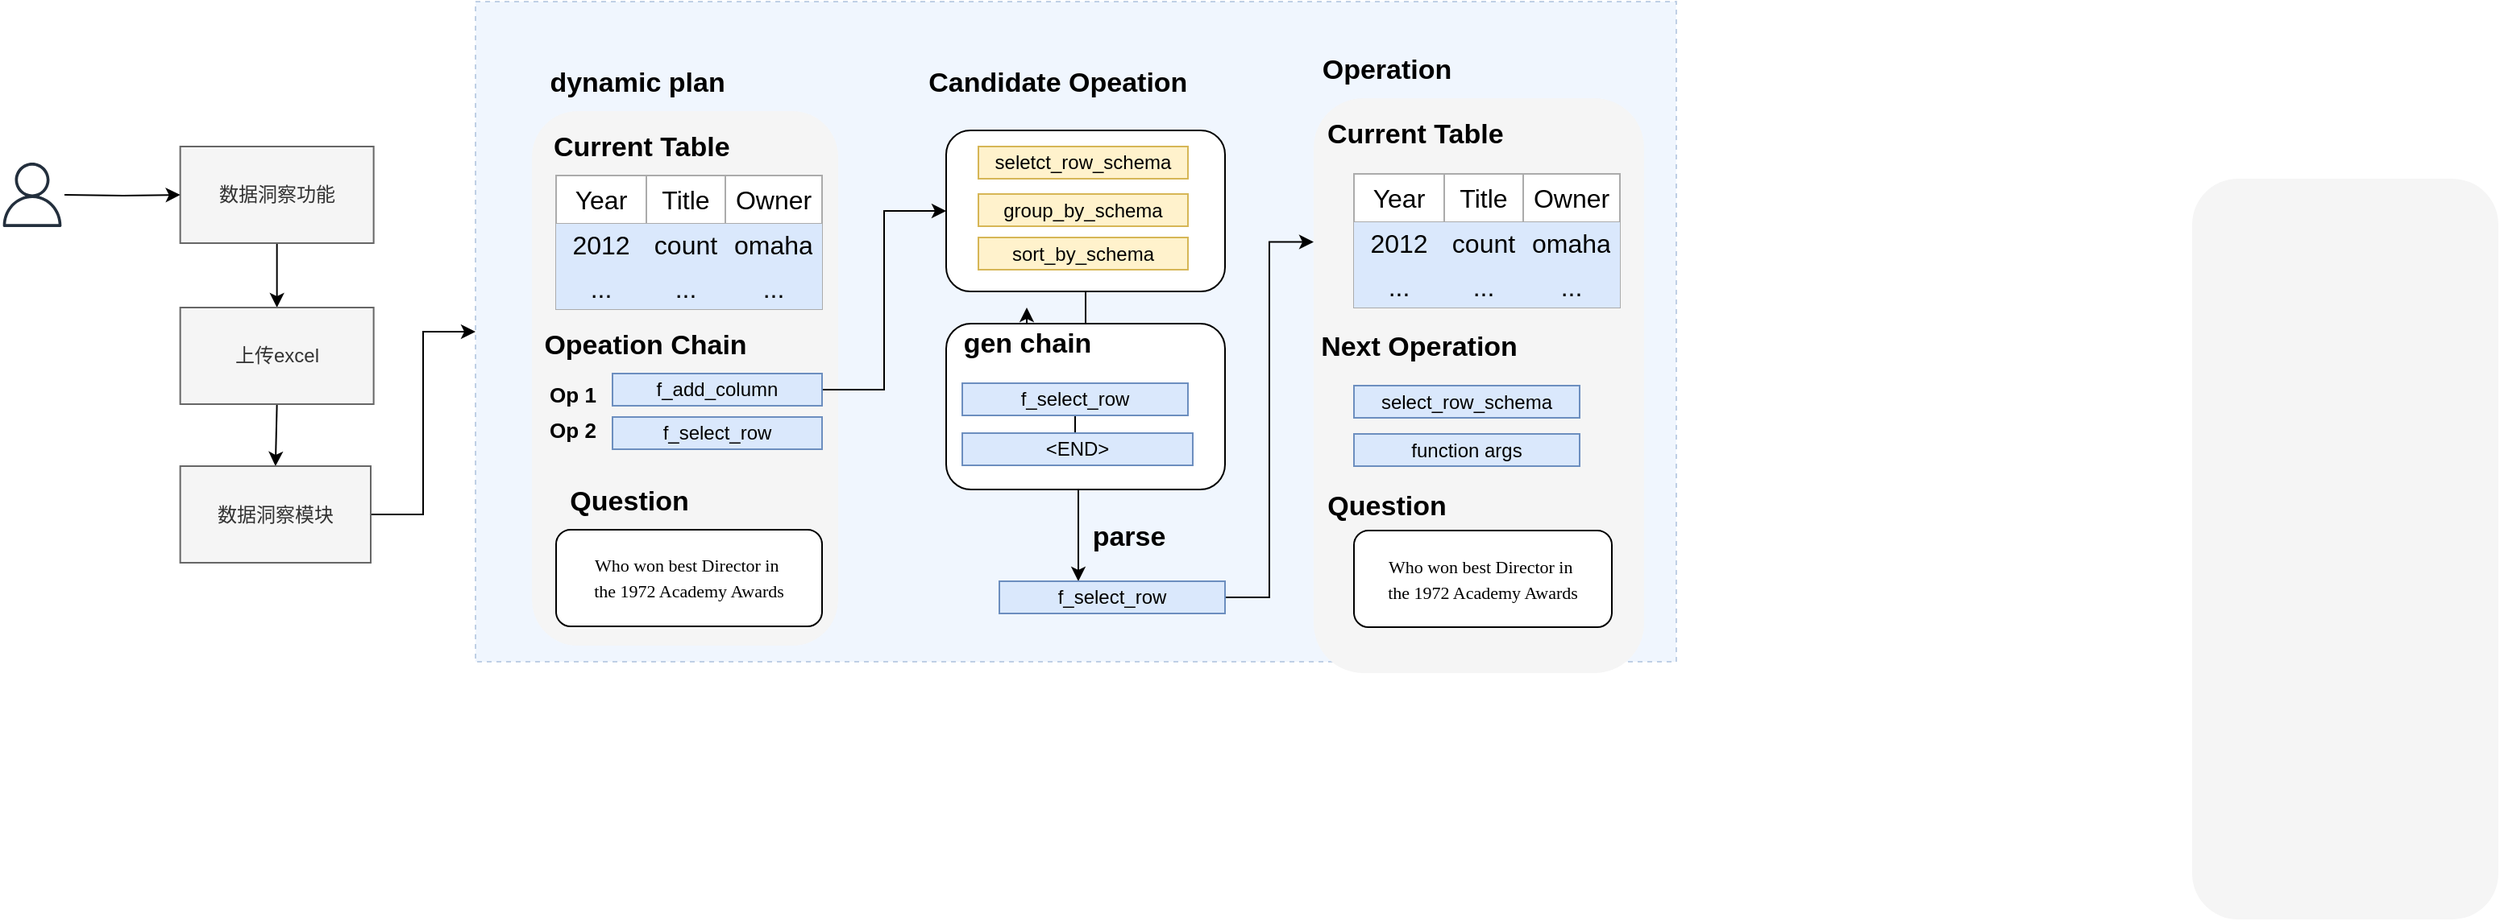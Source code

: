 <mxfile version="24.7.16">
  <diagram name="第 1 页" id="3JHl6DnOMydvL2yhWM_V">
    <mxGraphModel dx="2067" dy="658" grid="1" gridSize="10" guides="1" tooltips="1" connect="1" arrows="1" fold="1" page="1" pageScale="1" pageWidth="827" pageHeight="1169" math="0" shadow="0">
      <root>
        <mxCell id="0" />
        <mxCell id="1" parent="0" />
        <mxCell id="uCehmC6CUG7fuIbCzKD--14" value="" style="rounded=0;whiteSpace=wrap;html=1;strokeColor=#6c8ebf;fillColor=#dae8fc;dashed=1;strokeWidth=1;opacity=40;" vertex="1" parent="1">
          <mxGeometry x="235" y="120" width="745" height="410" as="geometry" />
        </mxCell>
        <mxCell id="WMp4KT72iI-OxuEAxYet-3" value="" style="rounded=1;whiteSpace=wrap;html=1;fillColor=#f5f5f5;strokeColor=none;fontColor=#333333;" parent="1" vertex="1">
          <mxGeometry x="755" y="180" width="205" height="357" as="geometry" />
        </mxCell>
        <mxCell id="UdcMsc0ZTR3omy6T8lng-97" value="" style="rounded=1;whiteSpace=wrap;html=1;fillColor=#f5f5f5;strokeColor=none;fontColor=#333333;" parent="1" vertex="1">
          <mxGeometry x="1300" y="230" width="190" height="460" as="geometry" />
        </mxCell>
        <mxCell id="UdcMsc0ZTR3omy6T8lng-94" style="edgeStyle=orthogonalEdgeStyle;rounded=0;orthogonalLoop=1;jettySize=auto;html=1;" parent="1" source="UdcMsc0ZTR3omy6T8lng-93" target="UdcMsc0ZTR3omy6T8lng-92" edge="1">
          <mxGeometry relative="1" as="geometry">
            <Array as="points">
              <mxPoint x="609" y="470" />
              <mxPoint x="609" y="470" />
            </Array>
          </mxGeometry>
        </mxCell>
        <mxCell id="UdcMsc0ZTR3omy6T8lng-93" value="" style="rounded=1;whiteSpace=wrap;html=1;" parent="1" vertex="1">
          <mxGeometry x="527" y="320" width="173" height="103" as="geometry" />
        </mxCell>
        <mxCell id="UdcMsc0ZTR3omy6T8lng-1" value="" style="rounded=1;whiteSpace=wrap;html=1;fillColor=#f5f5f5;strokeColor=none;fontColor=#333333;" parent="1" vertex="1">
          <mxGeometry x="270" y="188" width="190" height="332" as="geometry" />
        </mxCell>
        <mxCell id="UdcMsc0ZTR3omy6T8lng-2" value="" style="shape=table;startSize=0;container=1;collapsible=0;childLayout=tableLayout;fontSize=16;fillColor=default;swimlaneLine=1;strokeColor=#ABABAB;" parent="1" vertex="1">
          <mxGeometry x="285" y="228" width="165" height="83" as="geometry" />
        </mxCell>
        <mxCell id="UdcMsc0ZTR3omy6T8lng-3" value="" style="shape=tableRow;horizontal=0;startSize=0;swimlaneHead=0;swimlaneBody=0;strokeColor=inherit;top=0;left=0;bottom=0;right=0;collapsible=0;dropTarget=0;fillColor=none;points=[[0,0.5],[1,0.5]];portConstraint=eastwest;fontSize=16;" parent="UdcMsc0ZTR3omy6T8lng-2" vertex="1">
          <mxGeometry width="165" height="30" as="geometry" />
        </mxCell>
        <mxCell id="UdcMsc0ZTR3omy6T8lng-4" value="Year" style="shape=partialRectangle;html=1;whiteSpace=wrap;connectable=0;strokeColor=inherit;overflow=hidden;fillColor=none;top=0;left=0;bottom=0;right=0;pointerEvents=1;fontSize=16;" parent="UdcMsc0ZTR3omy6T8lng-3" vertex="1">
          <mxGeometry width="56" height="30" as="geometry">
            <mxRectangle width="56" height="30" as="alternateBounds" />
          </mxGeometry>
        </mxCell>
        <mxCell id="UdcMsc0ZTR3omy6T8lng-5" value="Title" style="shape=partialRectangle;html=1;whiteSpace=wrap;connectable=0;strokeColor=inherit;overflow=hidden;fillColor=none;top=0;left=0;bottom=0;right=0;pointerEvents=1;fontSize=16;" parent="UdcMsc0ZTR3omy6T8lng-3" vertex="1">
          <mxGeometry x="56" width="49" height="30" as="geometry">
            <mxRectangle width="49" height="30" as="alternateBounds" />
          </mxGeometry>
        </mxCell>
        <mxCell id="UdcMsc0ZTR3omy6T8lng-6" value="Owner" style="shape=partialRectangle;html=1;whiteSpace=wrap;connectable=0;strokeColor=inherit;overflow=hidden;fillColor=none;top=0;left=0;bottom=0;right=0;pointerEvents=1;fontSize=16;" parent="UdcMsc0ZTR3omy6T8lng-3" vertex="1">
          <mxGeometry x="105" width="60" height="30" as="geometry">
            <mxRectangle width="60" height="30" as="alternateBounds" />
          </mxGeometry>
        </mxCell>
        <mxCell id="UdcMsc0ZTR3omy6T8lng-7" value="" style="shape=tableRow;horizontal=0;startSize=0;swimlaneHead=0;swimlaneBody=0;strokeColor=inherit;top=0;left=0;bottom=0;right=0;collapsible=0;dropTarget=0;fillColor=none;points=[[0,0.5],[1,0.5]];portConstraint=eastwest;fontSize=16;" parent="UdcMsc0ZTR3omy6T8lng-2" vertex="1">
          <mxGeometry y="30" width="165" height="26" as="geometry" />
        </mxCell>
        <mxCell id="UdcMsc0ZTR3omy6T8lng-8" value="2012" style="shape=partialRectangle;html=1;whiteSpace=wrap;connectable=0;strokeColor=#6c8ebf;overflow=hidden;fillColor=#dae8fc;top=0;left=0;bottom=0;right=0;pointerEvents=1;fontSize=16;" parent="UdcMsc0ZTR3omy6T8lng-7" vertex="1">
          <mxGeometry width="56" height="26" as="geometry">
            <mxRectangle width="56" height="26" as="alternateBounds" />
          </mxGeometry>
        </mxCell>
        <mxCell id="UdcMsc0ZTR3omy6T8lng-9" value="count" style="shape=partialRectangle;html=1;whiteSpace=wrap;connectable=0;strokeColor=#6c8ebf;overflow=hidden;fillColor=#dae8fc;top=0;left=0;bottom=0;right=0;pointerEvents=1;fontSize=16;" parent="UdcMsc0ZTR3omy6T8lng-7" vertex="1">
          <mxGeometry x="56" width="49" height="26" as="geometry">
            <mxRectangle width="49" height="26" as="alternateBounds" />
          </mxGeometry>
        </mxCell>
        <mxCell id="UdcMsc0ZTR3omy6T8lng-10" value="omaha" style="shape=partialRectangle;html=1;whiteSpace=wrap;connectable=0;strokeColor=#6c8ebf;overflow=hidden;fillColor=#dae8fc;top=0;left=0;bottom=0;right=0;pointerEvents=1;fontSize=16;" parent="UdcMsc0ZTR3omy6T8lng-7" vertex="1">
          <mxGeometry x="105" width="60" height="26" as="geometry">
            <mxRectangle width="60" height="26" as="alternateBounds" />
          </mxGeometry>
        </mxCell>
        <mxCell id="UdcMsc0ZTR3omy6T8lng-11" value="" style="shape=tableRow;horizontal=0;startSize=0;swimlaneHead=0;swimlaneBody=0;strokeColor=inherit;top=0;left=0;bottom=0;right=0;collapsible=0;dropTarget=0;fillColor=none;points=[[0,0.5],[1,0.5]];portConstraint=eastwest;fontSize=16;" parent="UdcMsc0ZTR3omy6T8lng-2" vertex="1">
          <mxGeometry y="56" width="165" height="27" as="geometry" />
        </mxCell>
        <mxCell id="UdcMsc0ZTR3omy6T8lng-12" value="..." style="shape=partialRectangle;html=1;whiteSpace=wrap;connectable=0;strokeColor=#6c8ebf;overflow=hidden;fillColor=#dae8fc;top=0;left=0;bottom=0;right=0;pointerEvents=1;fontSize=16;" parent="UdcMsc0ZTR3omy6T8lng-11" vertex="1">
          <mxGeometry width="56" height="27" as="geometry">
            <mxRectangle width="56" height="27" as="alternateBounds" />
          </mxGeometry>
        </mxCell>
        <mxCell id="UdcMsc0ZTR3omy6T8lng-13" value="..." style="shape=partialRectangle;html=1;whiteSpace=wrap;connectable=0;strokeColor=#6c8ebf;overflow=hidden;fillColor=#dae8fc;top=0;left=0;bottom=0;right=0;pointerEvents=1;fontSize=16;" parent="UdcMsc0ZTR3omy6T8lng-11" vertex="1">
          <mxGeometry x="56" width="49" height="27" as="geometry">
            <mxRectangle width="49" height="27" as="alternateBounds" />
          </mxGeometry>
        </mxCell>
        <mxCell id="UdcMsc0ZTR3omy6T8lng-14" value="..." style="shape=partialRectangle;html=1;whiteSpace=wrap;connectable=0;strokeColor=#6c8ebf;overflow=hidden;fillColor=#dae8fc;top=0;left=0;bottom=0;right=0;pointerEvents=1;fontSize=16;" parent="UdcMsc0ZTR3omy6T8lng-11" vertex="1">
          <mxGeometry x="105" width="60" height="27" as="geometry">
            <mxRectangle width="60" height="27" as="alternateBounds" />
          </mxGeometry>
        </mxCell>
        <mxCell id="UdcMsc0ZTR3omy6T8lng-67" value="&lt;font style=&quot;font-size: 17px;&quot;&gt;Current Table&amp;nbsp;&lt;/font&gt;" style="text;strokeColor=none;fillColor=none;html=1;fontSize=24;fontStyle=1;verticalAlign=middle;align=center;" parent="1" vertex="1">
          <mxGeometry x="290" y="188" width="100" height="40" as="geometry" />
        </mxCell>
        <mxCell id="UdcMsc0ZTR3omy6T8lng-68" value="&lt;span style=&quot;font-size: 17px;&quot;&gt;Opeation Chain&lt;/span&gt;" style="text;strokeColor=none;fillColor=none;html=1;fontSize=24;fontStyle=1;verticalAlign=middle;align=center;" parent="1" vertex="1">
          <mxGeometry x="290" y="311" width="100" height="40" as="geometry" />
        </mxCell>
        <mxCell id="uCehmC6CUG7fuIbCzKD--1" style="edgeStyle=orthogonalEdgeStyle;rounded=0;orthogonalLoop=1;jettySize=auto;html=1;entryX=0;entryY=0.5;entryDx=0;entryDy=0;" edge="1" parent="1" source="UdcMsc0ZTR3omy6T8lng-69" target="UdcMsc0ZTR3omy6T8lng-79">
          <mxGeometry relative="1" as="geometry" />
        </mxCell>
        <mxCell id="UdcMsc0ZTR3omy6T8lng-69" value="f_add_column" style="rounded=0;whiteSpace=wrap;html=1;fillColor=#dae8fc;strokeColor=#6c8ebf;" parent="1" vertex="1">
          <mxGeometry x="320" y="351" width="130" height="20" as="geometry" />
        </mxCell>
        <mxCell id="UdcMsc0ZTR3omy6T8lng-71" value="f_select_row" style="rounded=0;whiteSpace=wrap;html=1;fillColor=#dae8fc;strokeColor=#6c8ebf;" parent="1" vertex="1">
          <mxGeometry x="320" y="378" width="130" height="20" as="geometry" />
        </mxCell>
        <mxCell id="UdcMsc0ZTR3omy6T8lng-72" value="&lt;font style=&quot;font-size: 13px;&quot;&gt;Op 1&lt;/font&gt;" style="text;strokeColor=none;fillColor=none;html=1;fontSize=24;fontStyle=1;verticalAlign=middle;align=center;" parent="1" vertex="1">
          <mxGeometry x="270" y="346" width="50" height="30" as="geometry" />
        </mxCell>
        <mxCell id="UdcMsc0ZTR3omy6T8lng-73" value="&lt;font style=&quot;font-size: 13px;&quot;&gt;Op 2&lt;/font&gt;" style="text;strokeColor=none;fillColor=none;html=1;fontSize=24;fontStyle=1;verticalAlign=middle;align=center;" parent="1" vertex="1">
          <mxGeometry x="270" y="368" width="50" height="30" as="geometry" />
        </mxCell>
        <mxCell id="UdcMsc0ZTR3omy6T8lng-74" value="&lt;span style=&quot;font-size: 17px;&quot;&gt;Question&lt;/span&gt;" style="text;strokeColor=none;fillColor=none;html=1;fontSize=24;fontStyle=1;verticalAlign=middle;align=center;" parent="1" vertex="1">
          <mxGeometry x="280" y="408" width="100" height="40" as="geometry" />
        </mxCell>
        <mxCell id="UdcMsc0ZTR3omy6T8lng-75" value="&lt;p style=&quot;line-height: 80%;&quot;&gt;&lt;/p&gt;&lt;div style=&quot;line-height: 40%; font-size: 11px;&quot;&gt;&lt;pre style=&quot;line-height: 40%;&quot;&gt;&lt;font style=&quot;font-size: 11px;&quot; face=&quot;Verdana&quot;&gt;Who won best Director in &lt;/font&gt;&lt;/pre&gt;&lt;pre style=&quot;line-height: 40%;&quot;&gt;&lt;font style=&quot;font-size: 11px;&quot; face=&quot;ynwQLnobWuk-l8IQKLAV&quot;&gt;the 1972 Academy Awards&lt;/font&gt;&lt;/pre&gt;&lt;/div&gt;&lt;p&gt;&lt;/p&gt;" style="rounded=1;whiteSpace=wrap;html=1;align=center;" parent="1" vertex="1">
          <mxGeometry x="285" y="448" width="165" height="60" as="geometry" />
        </mxCell>
        <mxCell id="UdcMsc0ZTR3omy6T8lng-78" value="&lt;span style=&quot;font-size: 17px;&quot;&gt;&lt;span style=&quot;white-space: pre;&quot;&gt;&#x9;&lt;/span&gt;Candidate Opeation&lt;/span&gt;" style="text;strokeColor=none;fillColor=none;html=1;fontSize=24;fontStyle=1;verticalAlign=middle;align=center;" parent="1" vertex="1">
          <mxGeometry x="527" y="148" width="100" height="40" as="geometry" />
        </mxCell>
        <mxCell id="uCehmC6CUG7fuIbCzKD--2" style="edgeStyle=orthogonalEdgeStyle;rounded=0;orthogonalLoop=1;jettySize=auto;html=1;exitX=0.5;exitY=1;exitDx=0;exitDy=0;" edge="1" parent="1" source="UdcMsc0ZTR3omy6T8lng-79" target="UdcMsc0ZTR3omy6T8lng-91">
          <mxGeometry relative="1" as="geometry" />
        </mxCell>
        <mxCell id="UdcMsc0ZTR3omy6T8lng-79" value="" style="rounded=1;whiteSpace=wrap;html=1;" parent="1" vertex="1">
          <mxGeometry x="527" y="200" width="173" height="100" as="geometry" />
        </mxCell>
        <mxCell id="UdcMsc0ZTR3omy6T8lng-80" value="seletct_row_schema" style="rounded=0;whiteSpace=wrap;html=1;fillColor=#fff2cc;strokeColor=#d6b656;" parent="1" vertex="1">
          <mxGeometry x="547" y="210" width="130" height="20" as="geometry" />
        </mxCell>
        <mxCell id="UdcMsc0ZTR3omy6T8lng-81" value="group_by_schema" style="rounded=0;whiteSpace=wrap;html=1;fillColor=#fff2cc;strokeColor=#d6b656;" parent="1" vertex="1">
          <mxGeometry x="547" y="239.5" width="130" height="20" as="geometry" />
        </mxCell>
        <mxCell id="UdcMsc0ZTR3omy6T8lng-82" value="sort_by_schema" style="rounded=0;whiteSpace=wrap;html=1;fillColor=#fff2cc;strokeColor=#d6b656;" parent="1" vertex="1">
          <mxGeometry x="547" y="266.5" width="130" height="20" as="geometry" />
        </mxCell>
        <mxCell id="UdcMsc0ZTR3omy6T8lng-84" value="&lt;span style=&quot;font-size: 17px;&quot;&gt;dynamic plan&lt;/span&gt;" style="text;strokeColor=none;fillColor=none;html=1;fontSize=24;fontStyle=1;verticalAlign=middle;align=center;" parent="1" vertex="1">
          <mxGeometry x="285" y="148" width="100" height="40" as="geometry" />
        </mxCell>
        <mxCell id="UdcMsc0ZTR3omy6T8lng-89" value="" style="edgeStyle=orthogonalEdgeStyle;rounded=0;orthogonalLoop=1;jettySize=auto;html=1;" parent="1" source="UdcMsc0ZTR3omy6T8lng-85" target="UdcMsc0ZTR3omy6T8lng-88" edge="1">
          <mxGeometry relative="1" as="geometry" />
        </mxCell>
        <mxCell id="UdcMsc0ZTR3omy6T8lng-85" value="f_select_row" style="rounded=0;whiteSpace=wrap;html=1;fillColor=#dae8fc;strokeColor=#6c8ebf;" parent="1" vertex="1">
          <mxGeometry x="537" y="357" width="140" height="20" as="geometry" />
        </mxCell>
        <mxCell id="UdcMsc0ZTR3omy6T8lng-88" value="&amp;lt;END&amp;gt;" style="rounded=0;whiteSpace=wrap;html=1;fillColor=#dae8fc;strokeColor=#6c8ebf;" parent="1" vertex="1">
          <mxGeometry x="537" y="388" width="143" height="20" as="geometry" />
        </mxCell>
        <mxCell id="UdcMsc0ZTR3omy6T8lng-91" value="&lt;span style=&quot;font-size: 17px;&quot;&gt;gen chain&lt;/span&gt;" style="text;strokeColor=none;fillColor=none;html=1;fontSize=24;fontStyle=1;verticalAlign=middle;align=center;" parent="1" vertex="1">
          <mxGeometry x="527" y="310" width="100" height="40" as="geometry" />
        </mxCell>
        <mxCell id="uCehmC6CUG7fuIbCzKD--3" style="edgeStyle=orthogonalEdgeStyle;rounded=0;orthogonalLoop=1;jettySize=auto;html=1;entryX=0;entryY=0.25;entryDx=0;entryDy=0;" edge="1" parent="1" source="UdcMsc0ZTR3omy6T8lng-92" target="WMp4KT72iI-OxuEAxYet-3">
          <mxGeometry relative="1" as="geometry" />
        </mxCell>
        <mxCell id="UdcMsc0ZTR3omy6T8lng-92" value="f_select_row" style="rounded=0;whiteSpace=wrap;html=1;fillColor=#dae8fc;strokeColor=#6c8ebf;" parent="1" vertex="1">
          <mxGeometry x="560" y="480" width="140" height="20" as="geometry" />
        </mxCell>
        <mxCell id="UdcMsc0ZTR3omy6T8lng-95" value="&lt;span style=&quot;font-size: 17px;&quot;&gt;parse&lt;/span&gt;" style="text;strokeColor=none;fillColor=none;html=1;fontSize=24;fontStyle=1;verticalAlign=middle;align=center;" parent="1" vertex="1">
          <mxGeometry x="590" y="430" width="100" height="40" as="geometry" />
        </mxCell>
        <mxCell id="UdcMsc0ZTR3omy6T8lng-98" value="" style="shape=table;startSize=0;container=1;collapsible=0;childLayout=tableLayout;fontSize=16;fillColor=default;swimlaneLine=1;strokeColor=#ABABAB;" parent="1" vertex="1">
          <mxGeometry x="780" y="227" width="165" height="83" as="geometry" />
        </mxCell>
        <mxCell id="UdcMsc0ZTR3omy6T8lng-99" value="" style="shape=tableRow;horizontal=0;startSize=0;swimlaneHead=0;swimlaneBody=0;strokeColor=inherit;top=0;left=0;bottom=0;right=0;collapsible=0;dropTarget=0;fillColor=none;points=[[0,0.5],[1,0.5]];portConstraint=eastwest;fontSize=16;" parent="UdcMsc0ZTR3omy6T8lng-98" vertex="1">
          <mxGeometry width="165" height="30" as="geometry" />
        </mxCell>
        <mxCell id="UdcMsc0ZTR3omy6T8lng-100" value="Year" style="shape=partialRectangle;html=1;whiteSpace=wrap;connectable=0;strokeColor=inherit;overflow=hidden;fillColor=none;top=0;left=0;bottom=0;right=0;pointerEvents=1;fontSize=16;" parent="UdcMsc0ZTR3omy6T8lng-99" vertex="1">
          <mxGeometry width="56" height="30" as="geometry">
            <mxRectangle width="56" height="30" as="alternateBounds" />
          </mxGeometry>
        </mxCell>
        <mxCell id="UdcMsc0ZTR3omy6T8lng-101" value="Title" style="shape=partialRectangle;html=1;whiteSpace=wrap;connectable=0;strokeColor=inherit;overflow=hidden;fillColor=none;top=0;left=0;bottom=0;right=0;pointerEvents=1;fontSize=16;" parent="UdcMsc0ZTR3omy6T8lng-99" vertex="1">
          <mxGeometry x="56" width="49" height="30" as="geometry">
            <mxRectangle width="49" height="30" as="alternateBounds" />
          </mxGeometry>
        </mxCell>
        <mxCell id="UdcMsc0ZTR3omy6T8lng-102" value="Owner" style="shape=partialRectangle;html=1;whiteSpace=wrap;connectable=0;strokeColor=inherit;overflow=hidden;fillColor=none;top=0;left=0;bottom=0;right=0;pointerEvents=1;fontSize=16;" parent="UdcMsc0ZTR3omy6T8lng-99" vertex="1">
          <mxGeometry x="105" width="60" height="30" as="geometry">
            <mxRectangle width="60" height="30" as="alternateBounds" />
          </mxGeometry>
        </mxCell>
        <mxCell id="UdcMsc0ZTR3omy6T8lng-103" value="" style="shape=tableRow;horizontal=0;startSize=0;swimlaneHead=0;swimlaneBody=0;strokeColor=inherit;top=0;left=0;bottom=0;right=0;collapsible=0;dropTarget=0;fillColor=none;points=[[0,0.5],[1,0.5]];portConstraint=eastwest;fontSize=16;" parent="UdcMsc0ZTR3omy6T8lng-98" vertex="1">
          <mxGeometry y="30" width="165" height="26" as="geometry" />
        </mxCell>
        <mxCell id="UdcMsc0ZTR3omy6T8lng-104" value="2012" style="shape=partialRectangle;html=1;whiteSpace=wrap;connectable=0;strokeColor=#6c8ebf;overflow=hidden;fillColor=#dae8fc;top=0;left=0;bottom=0;right=0;pointerEvents=1;fontSize=16;" parent="UdcMsc0ZTR3omy6T8lng-103" vertex="1">
          <mxGeometry width="56" height="26" as="geometry">
            <mxRectangle width="56" height="26" as="alternateBounds" />
          </mxGeometry>
        </mxCell>
        <mxCell id="UdcMsc0ZTR3omy6T8lng-105" value="count" style="shape=partialRectangle;html=1;whiteSpace=wrap;connectable=0;strokeColor=#6c8ebf;overflow=hidden;fillColor=#dae8fc;top=0;left=0;bottom=0;right=0;pointerEvents=1;fontSize=16;" parent="UdcMsc0ZTR3omy6T8lng-103" vertex="1">
          <mxGeometry x="56" width="49" height="26" as="geometry">
            <mxRectangle width="49" height="26" as="alternateBounds" />
          </mxGeometry>
        </mxCell>
        <mxCell id="UdcMsc0ZTR3omy6T8lng-106" value="omaha" style="shape=partialRectangle;html=1;whiteSpace=wrap;connectable=0;strokeColor=#6c8ebf;overflow=hidden;fillColor=#dae8fc;top=0;left=0;bottom=0;right=0;pointerEvents=1;fontSize=16;" parent="UdcMsc0ZTR3omy6T8lng-103" vertex="1">
          <mxGeometry x="105" width="60" height="26" as="geometry">
            <mxRectangle width="60" height="26" as="alternateBounds" />
          </mxGeometry>
        </mxCell>
        <mxCell id="UdcMsc0ZTR3omy6T8lng-107" value="" style="shape=tableRow;horizontal=0;startSize=0;swimlaneHead=0;swimlaneBody=0;strokeColor=inherit;top=0;left=0;bottom=0;right=0;collapsible=0;dropTarget=0;fillColor=none;points=[[0,0.5],[1,0.5]];portConstraint=eastwest;fontSize=16;" parent="UdcMsc0ZTR3omy6T8lng-98" vertex="1">
          <mxGeometry y="56" width="165" height="27" as="geometry" />
        </mxCell>
        <mxCell id="UdcMsc0ZTR3omy6T8lng-108" value="..." style="shape=partialRectangle;html=1;whiteSpace=wrap;connectable=0;strokeColor=#6c8ebf;overflow=hidden;fillColor=#dae8fc;top=0;left=0;bottom=0;right=0;pointerEvents=1;fontSize=16;" parent="UdcMsc0ZTR3omy6T8lng-107" vertex="1">
          <mxGeometry width="56" height="27" as="geometry">
            <mxRectangle width="56" height="27" as="alternateBounds" />
          </mxGeometry>
        </mxCell>
        <mxCell id="UdcMsc0ZTR3omy6T8lng-109" value="..." style="shape=partialRectangle;html=1;whiteSpace=wrap;connectable=0;strokeColor=#6c8ebf;overflow=hidden;fillColor=#dae8fc;top=0;left=0;bottom=0;right=0;pointerEvents=1;fontSize=16;" parent="UdcMsc0ZTR3omy6T8lng-107" vertex="1">
          <mxGeometry x="56" width="49" height="27" as="geometry">
            <mxRectangle width="49" height="27" as="alternateBounds" />
          </mxGeometry>
        </mxCell>
        <mxCell id="UdcMsc0ZTR3omy6T8lng-110" value="..." style="shape=partialRectangle;html=1;whiteSpace=wrap;connectable=0;strokeColor=#6c8ebf;overflow=hidden;fillColor=#dae8fc;top=0;left=0;bottom=0;right=0;pointerEvents=1;fontSize=16;" parent="UdcMsc0ZTR3omy6T8lng-107" vertex="1">
          <mxGeometry x="105" width="60" height="27" as="geometry">
            <mxRectangle width="60" height="27" as="alternateBounds" />
          </mxGeometry>
        </mxCell>
        <mxCell id="UdcMsc0ZTR3omy6T8lng-111" value="&lt;font style=&quot;font-size: 17px;&quot;&gt;Current Table&amp;nbsp;&lt;/font&gt;" style="text;strokeColor=none;fillColor=none;html=1;fontSize=24;fontStyle=1;verticalAlign=middle;align=center;" parent="1" vertex="1">
          <mxGeometry x="770" y="180" width="100" height="40" as="geometry" />
        </mxCell>
        <mxCell id="UdcMsc0ZTR3omy6T8lng-113" value="&lt;span style=&quot;font-size: 17px;&quot;&gt;Next Operation&lt;/span&gt;" style="text;strokeColor=none;fillColor=none;html=1;fontSize=24;fontStyle=1;verticalAlign=middle;align=center;" parent="1" vertex="1">
          <mxGeometry x="770" y="311.5" width="100" height="40" as="geometry" />
        </mxCell>
        <mxCell id="UdcMsc0ZTR3omy6T8lng-114" value="select_row_schema" style="rounded=0;whiteSpace=wrap;html=1;fillColor=#dae8fc;strokeColor=#6c8ebf;" parent="1" vertex="1">
          <mxGeometry x="780" y="358.5" width="140" height="20" as="geometry" />
        </mxCell>
        <mxCell id="UdcMsc0ZTR3omy6T8lng-115" value="function args" style="rounded=0;whiteSpace=wrap;html=1;fillColor=#dae8fc;strokeColor=#6c8ebf;" parent="1" vertex="1">
          <mxGeometry x="780" y="388.5" width="140" height="20" as="geometry" />
        </mxCell>
        <mxCell id="WMp4KT72iI-OxuEAxYet-1" value="&lt;span style=&quot;font-size: 17px;&quot;&gt;Question&lt;/span&gt;" style="text;strokeColor=none;fillColor=none;html=1;fontSize=24;fontStyle=1;verticalAlign=middle;align=center;" parent="1" vertex="1">
          <mxGeometry x="750" y="410.5" width="100" height="40" as="geometry" />
        </mxCell>
        <mxCell id="WMp4KT72iI-OxuEAxYet-2" value="&lt;p style=&quot;line-height: 80%;&quot;&gt;&lt;/p&gt;&lt;div style=&quot;line-height: 40%; font-size: 11px;&quot;&gt;&lt;pre style=&quot;line-height: 40%;&quot;&gt;&lt;font style=&quot;font-size: 11px;&quot; face=&quot;Verdana&quot;&gt;Who won best Director in &lt;/font&gt;&lt;/pre&gt;&lt;pre style=&quot;line-height: 40%;&quot;&gt;&lt;font style=&quot;font-size: 11px;&quot; face=&quot;ynwQLnobWuk-l8IQKLAV&quot;&gt;the 1972 Academy Awards&lt;/font&gt;&lt;/pre&gt;&lt;/div&gt;&lt;p&gt;&lt;/p&gt;" style="rounded=1;whiteSpace=wrap;html=1;align=center;" parent="1" vertex="1">
          <mxGeometry x="780" y="448.5" width="160" height="60" as="geometry" />
        </mxCell>
        <mxCell id="WMp4KT72iI-OxuEAxYet-4" value="&lt;span style=&quot;font-size: 17px;&quot;&gt;Operation&lt;/span&gt;" style="text;strokeColor=none;fillColor=none;html=1;fontSize=24;fontStyle=1;verticalAlign=middle;align=center;" parent="1" vertex="1">
          <mxGeometry x="750" y="140" width="100" height="40" as="geometry" />
        </mxCell>
        <mxCell id="uCehmC6CUG7fuIbCzKD--9" style="edgeStyle=orthogonalEdgeStyle;rounded=0;orthogonalLoop=1;jettySize=auto;html=1;exitX=0.5;exitY=1;exitDx=0;exitDy=0;entryX=0.5;entryY=0;entryDx=0;entryDy=0;" edge="1" parent="1" source="uCehmC6CUG7fuIbCzKD--4" target="uCehmC6CUG7fuIbCzKD--7">
          <mxGeometry relative="1" as="geometry" />
        </mxCell>
        <mxCell id="uCehmC6CUG7fuIbCzKD--4" value="数据洞察功能" style="rounded=0;whiteSpace=wrap;html=1;fillColor=#f5f5f5;fontColor=#333333;strokeColor=#666666;" vertex="1" parent="1">
          <mxGeometry x="51.82" y="210" width="120" height="60" as="geometry" />
        </mxCell>
        <mxCell id="uCehmC6CUG7fuIbCzKD--8" style="edgeStyle=orthogonalEdgeStyle;rounded=0;orthogonalLoop=1;jettySize=auto;html=1;entryX=0;entryY=0.5;entryDx=0;entryDy=0;" edge="1" parent="1" target="uCehmC6CUG7fuIbCzKD--4">
          <mxGeometry relative="1" as="geometry">
            <mxPoint x="-19.998" y="240.0" as="sourcePoint" />
          </mxGeometry>
        </mxCell>
        <mxCell id="uCehmC6CUG7fuIbCzKD--6" value="" style="sketch=0;outlineConnect=0;fontColor=#232F3E;gradientColor=none;fillColor=#232F3D;strokeColor=none;dashed=0;verticalLabelPosition=bottom;verticalAlign=top;align=center;html=1;fontSize=12;fontStyle=0;aspect=fixed;pointerEvents=1;shape=mxgraph.aws4.user;" vertex="1" parent="1">
          <mxGeometry x="-60" y="220" width="40" height="40" as="geometry" />
        </mxCell>
        <mxCell id="uCehmC6CUG7fuIbCzKD--11" style="edgeStyle=orthogonalEdgeStyle;rounded=0;orthogonalLoop=1;jettySize=auto;html=1;exitX=0.5;exitY=1;exitDx=0;exitDy=0;entryX=0.5;entryY=0;entryDx=0;entryDy=0;" edge="1" parent="1" source="uCehmC6CUG7fuIbCzKD--7" target="uCehmC6CUG7fuIbCzKD--10">
          <mxGeometry relative="1" as="geometry" />
        </mxCell>
        <mxCell id="uCehmC6CUG7fuIbCzKD--7" value="上传excel" style="rounded=0;whiteSpace=wrap;html=1;fillColor=#f5f5f5;fontColor=#333333;strokeColor=#666666;" vertex="1" parent="1">
          <mxGeometry x="51.82" y="310" width="120" height="60" as="geometry" />
        </mxCell>
        <mxCell id="uCehmC6CUG7fuIbCzKD--15" style="edgeStyle=orthogonalEdgeStyle;rounded=0;orthogonalLoop=1;jettySize=auto;html=1;" edge="1" parent="1" source="uCehmC6CUG7fuIbCzKD--10" target="uCehmC6CUG7fuIbCzKD--14">
          <mxGeometry relative="1" as="geometry" />
        </mxCell>
        <mxCell id="uCehmC6CUG7fuIbCzKD--10" value="数据洞察模块" style="rounded=0;whiteSpace=wrap;html=1;fillColor=#f5f5f5;fontColor=#333333;strokeColor=#666666;" vertex="1" parent="1">
          <mxGeometry x="51.82" y="408.5" width="118.18" height="60" as="geometry" />
        </mxCell>
      </root>
    </mxGraphModel>
  </diagram>
</mxfile>
